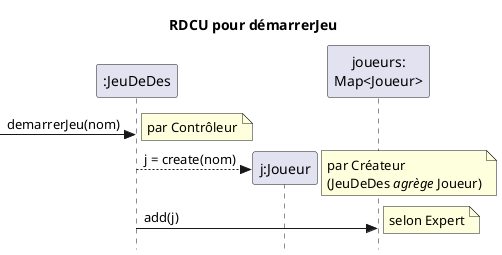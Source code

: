 @startuml
skinparam style strictuml
skinparam defaultfontname Verdana
title RDCU pour démarrerJeu
participant ":JeuDeDes" as c
->c : demarrerJeu(nom)
note right : par Contrôleur
participant "j:Joueur" as j
create j
participant "joueurs:\nMap<Joueur>" as jm
c-->j : j = create(nom)
note right : par Créateur\n(JeuDeDes //agrège// Joueur)
c -> jm : add(j)
note right : selon Expert
@enduml